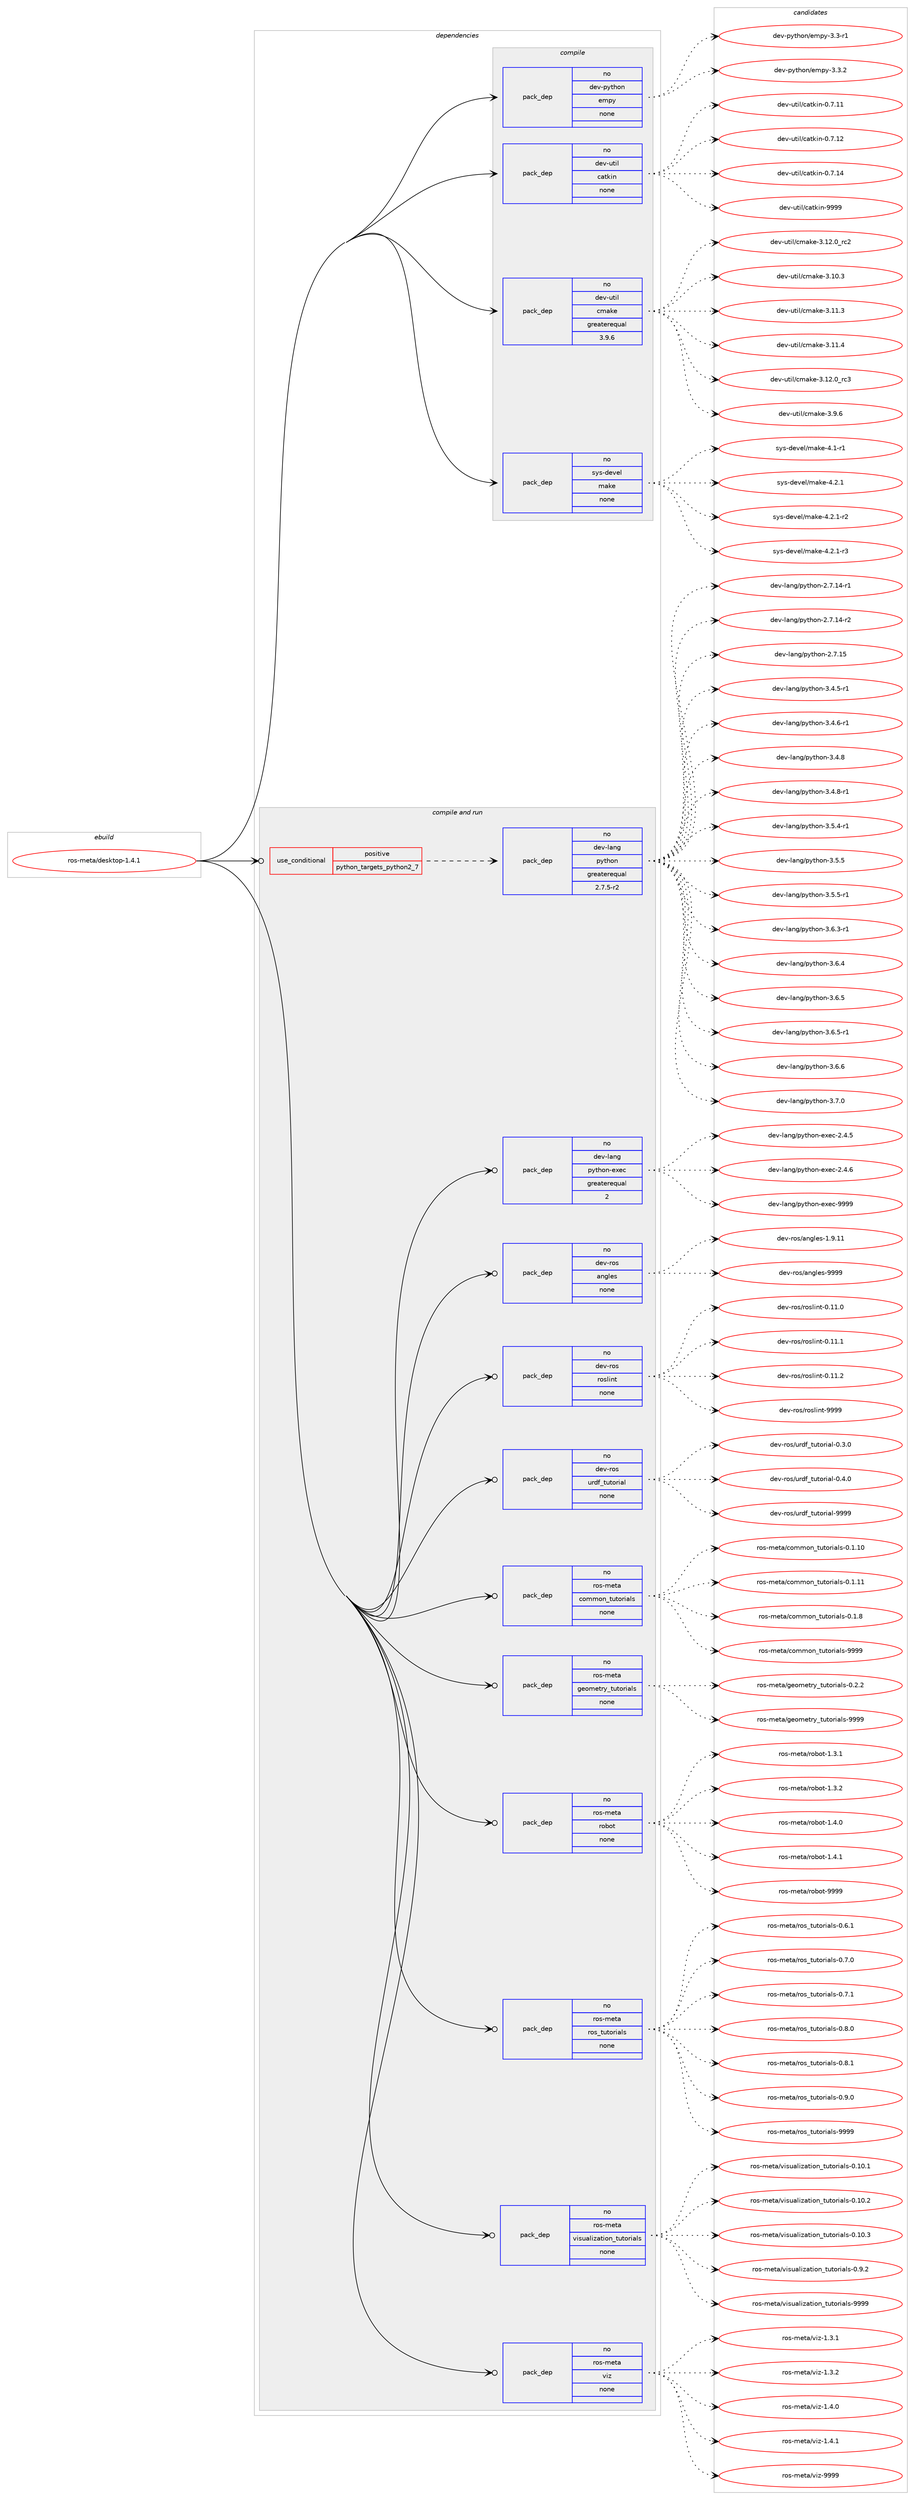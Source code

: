 digraph prolog {

# *************
# Graph options
# *************

newrank=true;
concentrate=true;
compound=true;
graph [rankdir=LR,fontname=Helvetica,fontsize=10,ranksep=1.5];#, ranksep=2.5, nodesep=0.2];
edge  [arrowhead=vee];
node  [fontname=Helvetica,fontsize=10];

# **********
# The ebuild
# **********

subgraph cluster_leftcol {
color=gray;
rank=same;
label=<<i>ebuild</i>>;
id [label="ros-meta/desktop-1.4.1", color=red, width=4, href="../ros-meta/desktop-1.4.1.svg"];
}

# ****************
# The dependencies
# ****************

subgraph cluster_midcol {
color=gray;
label=<<i>dependencies</i>>;
subgraph cluster_compile {
fillcolor="#eeeeee";
style=filled;
label=<<i>compile</i>>;
subgraph pack740 {
dependency1102 [label=<<TABLE BORDER="0" CELLBORDER="1" CELLSPACING="0" CELLPADDING="4" WIDTH="220"><TR><TD ROWSPAN="6" CELLPADDING="30">pack_dep</TD></TR><TR><TD WIDTH="110">no</TD></TR><TR><TD>dev-python</TD></TR><TR><TD>empy</TD></TR><TR><TD>none</TD></TR><TR><TD></TD></TR></TABLE>>, shape=none, color=blue];
}
id:e -> dependency1102:w [weight=20,style="solid",arrowhead="vee"];
subgraph pack741 {
dependency1103 [label=<<TABLE BORDER="0" CELLBORDER="1" CELLSPACING="0" CELLPADDING="4" WIDTH="220"><TR><TD ROWSPAN="6" CELLPADDING="30">pack_dep</TD></TR><TR><TD WIDTH="110">no</TD></TR><TR><TD>dev-util</TD></TR><TR><TD>catkin</TD></TR><TR><TD>none</TD></TR><TR><TD></TD></TR></TABLE>>, shape=none, color=blue];
}
id:e -> dependency1103:w [weight=20,style="solid",arrowhead="vee"];
subgraph pack742 {
dependency1104 [label=<<TABLE BORDER="0" CELLBORDER="1" CELLSPACING="0" CELLPADDING="4" WIDTH="220"><TR><TD ROWSPAN="6" CELLPADDING="30">pack_dep</TD></TR><TR><TD WIDTH="110">no</TD></TR><TR><TD>dev-util</TD></TR><TR><TD>cmake</TD></TR><TR><TD>greaterequal</TD></TR><TR><TD>3.9.6</TD></TR></TABLE>>, shape=none, color=blue];
}
id:e -> dependency1104:w [weight=20,style="solid",arrowhead="vee"];
subgraph pack743 {
dependency1105 [label=<<TABLE BORDER="0" CELLBORDER="1" CELLSPACING="0" CELLPADDING="4" WIDTH="220"><TR><TD ROWSPAN="6" CELLPADDING="30">pack_dep</TD></TR><TR><TD WIDTH="110">no</TD></TR><TR><TD>sys-devel</TD></TR><TR><TD>make</TD></TR><TR><TD>none</TD></TR><TR><TD></TD></TR></TABLE>>, shape=none, color=blue];
}
id:e -> dependency1105:w [weight=20,style="solid",arrowhead="vee"];
}
subgraph cluster_compileandrun {
fillcolor="#eeeeee";
style=filled;
label=<<i>compile and run</i>>;
subgraph cond338 {
dependency1106 [label=<<TABLE BORDER="0" CELLBORDER="1" CELLSPACING="0" CELLPADDING="4"><TR><TD ROWSPAN="3" CELLPADDING="10">use_conditional</TD></TR><TR><TD>positive</TD></TR><TR><TD>python_targets_python2_7</TD></TR></TABLE>>, shape=none, color=red];
subgraph pack744 {
dependency1107 [label=<<TABLE BORDER="0" CELLBORDER="1" CELLSPACING="0" CELLPADDING="4" WIDTH="220"><TR><TD ROWSPAN="6" CELLPADDING="30">pack_dep</TD></TR><TR><TD WIDTH="110">no</TD></TR><TR><TD>dev-lang</TD></TR><TR><TD>python</TD></TR><TR><TD>greaterequal</TD></TR><TR><TD>2.7.5-r2</TD></TR></TABLE>>, shape=none, color=blue];
}
dependency1106:e -> dependency1107:w [weight=20,style="dashed",arrowhead="vee"];
}
id:e -> dependency1106:w [weight=20,style="solid",arrowhead="odotvee"];
subgraph pack745 {
dependency1108 [label=<<TABLE BORDER="0" CELLBORDER="1" CELLSPACING="0" CELLPADDING="4" WIDTH="220"><TR><TD ROWSPAN="6" CELLPADDING="30">pack_dep</TD></TR><TR><TD WIDTH="110">no</TD></TR><TR><TD>dev-lang</TD></TR><TR><TD>python-exec</TD></TR><TR><TD>greaterequal</TD></TR><TR><TD>2</TD></TR></TABLE>>, shape=none, color=blue];
}
id:e -> dependency1108:w [weight=20,style="solid",arrowhead="odotvee"];
subgraph pack746 {
dependency1109 [label=<<TABLE BORDER="0" CELLBORDER="1" CELLSPACING="0" CELLPADDING="4" WIDTH="220"><TR><TD ROWSPAN="6" CELLPADDING="30">pack_dep</TD></TR><TR><TD WIDTH="110">no</TD></TR><TR><TD>dev-ros</TD></TR><TR><TD>angles</TD></TR><TR><TD>none</TD></TR><TR><TD></TD></TR></TABLE>>, shape=none, color=blue];
}
id:e -> dependency1109:w [weight=20,style="solid",arrowhead="odotvee"];
subgraph pack747 {
dependency1110 [label=<<TABLE BORDER="0" CELLBORDER="1" CELLSPACING="0" CELLPADDING="4" WIDTH="220"><TR><TD ROWSPAN="6" CELLPADDING="30">pack_dep</TD></TR><TR><TD WIDTH="110">no</TD></TR><TR><TD>dev-ros</TD></TR><TR><TD>roslint</TD></TR><TR><TD>none</TD></TR><TR><TD></TD></TR></TABLE>>, shape=none, color=blue];
}
id:e -> dependency1110:w [weight=20,style="solid",arrowhead="odotvee"];
subgraph pack748 {
dependency1111 [label=<<TABLE BORDER="0" CELLBORDER="1" CELLSPACING="0" CELLPADDING="4" WIDTH="220"><TR><TD ROWSPAN="6" CELLPADDING="30">pack_dep</TD></TR><TR><TD WIDTH="110">no</TD></TR><TR><TD>dev-ros</TD></TR><TR><TD>urdf_tutorial</TD></TR><TR><TD>none</TD></TR><TR><TD></TD></TR></TABLE>>, shape=none, color=blue];
}
id:e -> dependency1111:w [weight=20,style="solid",arrowhead="odotvee"];
subgraph pack749 {
dependency1112 [label=<<TABLE BORDER="0" CELLBORDER="1" CELLSPACING="0" CELLPADDING="4" WIDTH="220"><TR><TD ROWSPAN="6" CELLPADDING="30">pack_dep</TD></TR><TR><TD WIDTH="110">no</TD></TR><TR><TD>ros-meta</TD></TR><TR><TD>common_tutorials</TD></TR><TR><TD>none</TD></TR><TR><TD></TD></TR></TABLE>>, shape=none, color=blue];
}
id:e -> dependency1112:w [weight=20,style="solid",arrowhead="odotvee"];
subgraph pack750 {
dependency1113 [label=<<TABLE BORDER="0" CELLBORDER="1" CELLSPACING="0" CELLPADDING="4" WIDTH="220"><TR><TD ROWSPAN="6" CELLPADDING="30">pack_dep</TD></TR><TR><TD WIDTH="110">no</TD></TR><TR><TD>ros-meta</TD></TR><TR><TD>geometry_tutorials</TD></TR><TR><TD>none</TD></TR><TR><TD></TD></TR></TABLE>>, shape=none, color=blue];
}
id:e -> dependency1113:w [weight=20,style="solid",arrowhead="odotvee"];
subgraph pack751 {
dependency1114 [label=<<TABLE BORDER="0" CELLBORDER="1" CELLSPACING="0" CELLPADDING="4" WIDTH="220"><TR><TD ROWSPAN="6" CELLPADDING="30">pack_dep</TD></TR><TR><TD WIDTH="110">no</TD></TR><TR><TD>ros-meta</TD></TR><TR><TD>robot</TD></TR><TR><TD>none</TD></TR><TR><TD></TD></TR></TABLE>>, shape=none, color=blue];
}
id:e -> dependency1114:w [weight=20,style="solid",arrowhead="odotvee"];
subgraph pack752 {
dependency1115 [label=<<TABLE BORDER="0" CELLBORDER="1" CELLSPACING="0" CELLPADDING="4" WIDTH="220"><TR><TD ROWSPAN="6" CELLPADDING="30">pack_dep</TD></TR><TR><TD WIDTH="110">no</TD></TR><TR><TD>ros-meta</TD></TR><TR><TD>ros_tutorials</TD></TR><TR><TD>none</TD></TR><TR><TD></TD></TR></TABLE>>, shape=none, color=blue];
}
id:e -> dependency1115:w [weight=20,style="solid",arrowhead="odotvee"];
subgraph pack753 {
dependency1116 [label=<<TABLE BORDER="0" CELLBORDER="1" CELLSPACING="0" CELLPADDING="4" WIDTH="220"><TR><TD ROWSPAN="6" CELLPADDING="30">pack_dep</TD></TR><TR><TD WIDTH="110">no</TD></TR><TR><TD>ros-meta</TD></TR><TR><TD>visualization_tutorials</TD></TR><TR><TD>none</TD></TR><TR><TD></TD></TR></TABLE>>, shape=none, color=blue];
}
id:e -> dependency1116:w [weight=20,style="solid",arrowhead="odotvee"];
subgraph pack754 {
dependency1117 [label=<<TABLE BORDER="0" CELLBORDER="1" CELLSPACING="0" CELLPADDING="4" WIDTH="220"><TR><TD ROWSPAN="6" CELLPADDING="30">pack_dep</TD></TR><TR><TD WIDTH="110">no</TD></TR><TR><TD>ros-meta</TD></TR><TR><TD>viz</TD></TR><TR><TD>none</TD></TR><TR><TD></TD></TR></TABLE>>, shape=none, color=blue];
}
id:e -> dependency1117:w [weight=20,style="solid",arrowhead="odotvee"];
}
subgraph cluster_run {
fillcolor="#eeeeee";
style=filled;
label=<<i>run</i>>;
}
}

# **************
# The candidates
# **************

subgraph cluster_choices {
rank=same;
color=gray;
label=<<i>candidates</i>>;

subgraph choice740 {
color=black;
nodesep=1;
choice1001011184511212111610411111047101109112121455146514511449 [label="dev-python/empy-3.3-r1", color=red, width=4,href="../dev-python/empy-3.3-r1.svg"];
choice1001011184511212111610411111047101109112121455146514650 [label="dev-python/empy-3.3.2", color=red, width=4,href="../dev-python/empy-3.3.2.svg"];
dependency1102:e -> choice1001011184511212111610411111047101109112121455146514511449:w [style=dotted,weight="100"];
dependency1102:e -> choice1001011184511212111610411111047101109112121455146514650:w [style=dotted,weight="100"];
}
subgraph choice741 {
color=black;
nodesep=1;
choice1001011184511711610510847999711610710511045484655464949 [label="dev-util/catkin-0.7.11", color=red, width=4,href="../dev-util/catkin-0.7.11.svg"];
choice1001011184511711610510847999711610710511045484655464950 [label="dev-util/catkin-0.7.12", color=red, width=4,href="../dev-util/catkin-0.7.12.svg"];
choice1001011184511711610510847999711610710511045484655464952 [label="dev-util/catkin-0.7.14", color=red, width=4,href="../dev-util/catkin-0.7.14.svg"];
choice100101118451171161051084799971161071051104557575757 [label="dev-util/catkin-9999", color=red, width=4,href="../dev-util/catkin-9999.svg"];
dependency1103:e -> choice1001011184511711610510847999711610710511045484655464949:w [style=dotted,weight="100"];
dependency1103:e -> choice1001011184511711610510847999711610710511045484655464950:w [style=dotted,weight="100"];
dependency1103:e -> choice1001011184511711610510847999711610710511045484655464952:w [style=dotted,weight="100"];
dependency1103:e -> choice100101118451171161051084799971161071051104557575757:w [style=dotted,weight="100"];
}
subgraph choice742 {
color=black;
nodesep=1;
choice1001011184511711610510847991099710710145514649504648951149950 [label="dev-util/cmake-3.12.0_rc2", color=red, width=4,href="../dev-util/cmake-3.12.0_rc2.svg"];
choice1001011184511711610510847991099710710145514649484651 [label="dev-util/cmake-3.10.3", color=red, width=4,href="../dev-util/cmake-3.10.3.svg"];
choice1001011184511711610510847991099710710145514649494651 [label="dev-util/cmake-3.11.3", color=red, width=4,href="../dev-util/cmake-3.11.3.svg"];
choice1001011184511711610510847991099710710145514649494652 [label="dev-util/cmake-3.11.4", color=red, width=4,href="../dev-util/cmake-3.11.4.svg"];
choice1001011184511711610510847991099710710145514649504648951149951 [label="dev-util/cmake-3.12.0_rc3", color=red, width=4,href="../dev-util/cmake-3.12.0_rc3.svg"];
choice10010111845117116105108479910997107101455146574654 [label="dev-util/cmake-3.9.6", color=red, width=4,href="../dev-util/cmake-3.9.6.svg"];
dependency1104:e -> choice1001011184511711610510847991099710710145514649504648951149950:w [style=dotted,weight="100"];
dependency1104:e -> choice1001011184511711610510847991099710710145514649484651:w [style=dotted,weight="100"];
dependency1104:e -> choice1001011184511711610510847991099710710145514649494651:w [style=dotted,weight="100"];
dependency1104:e -> choice1001011184511711610510847991099710710145514649494652:w [style=dotted,weight="100"];
dependency1104:e -> choice1001011184511711610510847991099710710145514649504648951149951:w [style=dotted,weight="100"];
dependency1104:e -> choice10010111845117116105108479910997107101455146574654:w [style=dotted,weight="100"];
}
subgraph choice743 {
color=black;
nodesep=1;
choice115121115451001011181011084710997107101455246494511449 [label="sys-devel/make-4.1-r1", color=red, width=4,href="../sys-devel/make-4.1-r1.svg"];
choice115121115451001011181011084710997107101455246504649 [label="sys-devel/make-4.2.1", color=red, width=4,href="../sys-devel/make-4.2.1.svg"];
choice1151211154510010111810110847109971071014552465046494511450 [label="sys-devel/make-4.2.1-r2", color=red, width=4,href="../sys-devel/make-4.2.1-r2.svg"];
choice1151211154510010111810110847109971071014552465046494511451 [label="sys-devel/make-4.2.1-r3", color=red, width=4,href="../sys-devel/make-4.2.1-r3.svg"];
dependency1105:e -> choice115121115451001011181011084710997107101455246494511449:w [style=dotted,weight="100"];
dependency1105:e -> choice115121115451001011181011084710997107101455246504649:w [style=dotted,weight="100"];
dependency1105:e -> choice1151211154510010111810110847109971071014552465046494511450:w [style=dotted,weight="100"];
dependency1105:e -> choice1151211154510010111810110847109971071014552465046494511451:w [style=dotted,weight="100"];
}
subgraph choice744 {
color=black;
nodesep=1;
choice100101118451089711010347112121116104111110455046554649524511449 [label="dev-lang/python-2.7.14-r1", color=red, width=4,href="../dev-lang/python-2.7.14-r1.svg"];
choice100101118451089711010347112121116104111110455046554649524511450 [label="dev-lang/python-2.7.14-r2", color=red, width=4,href="../dev-lang/python-2.7.14-r2.svg"];
choice10010111845108971101034711212111610411111045504655464953 [label="dev-lang/python-2.7.15", color=red, width=4,href="../dev-lang/python-2.7.15.svg"];
choice1001011184510897110103471121211161041111104551465246534511449 [label="dev-lang/python-3.4.5-r1", color=red, width=4,href="../dev-lang/python-3.4.5-r1.svg"];
choice1001011184510897110103471121211161041111104551465246544511449 [label="dev-lang/python-3.4.6-r1", color=red, width=4,href="../dev-lang/python-3.4.6-r1.svg"];
choice100101118451089711010347112121116104111110455146524656 [label="dev-lang/python-3.4.8", color=red, width=4,href="../dev-lang/python-3.4.8.svg"];
choice1001011184510897110103471121211161041111104551465246564511449 [label="dev-lang/python-3.4.8-r1", color=red, width=4,href="../dev-lang/python-3.4.8-r1.svg"];
choice1001011184510897110103471121211161041111104551465346524511449 [label="dev-lang/python-3.5.4-r1", color=red, width=4,href="../dev-lang/python-3.5.4-r1.svg"];
choice100101118451089711010347112121116104111110455146534653 [label="dev-lang/python-3.5.5", color=red, width=4,href="../dev-lang/python-3.5.5.svg"];
choice1001011184510897110103471121211161041111104551465346534511449 [label="dev-lang/python-3.5.5-r1", color=red, width=4,href="../dev-lang/python-3.5.5-r1.svg"];
choice1001011184510897110103471121211161041111104551465446514511449 [label="dev-lang/python-3.6.3-r1", color=red, width=4,href="../dev-lang/python-3.6.3-r1.svg"];
choice100101118451089711010347112121116104111110455146544652 [label="dev-lang/python-3.6.4", color=red, width=4,href="../dev-lang/python-3.6.4.svg"];
choice100101118451089711010347112121116104111110455146544653 [label="dev-lang/python-3.6.5", color=red, width=4,href="../dev-lang/python-3.6.5.svg"];
choice1001011184510897110103471121211161041111104551465446534511449 [label="dev-lang/python-3.6.5-r1", color=red, width=4,href="../dev-lang/python-3.6.5-r1.svg"];
choice100101118451089711010347112121116104111110455146544654 [label="dev-lang/python-3.6.6", color=red, width=4,href="../dev-lang/python-3.6.6.svg"];
choice100101118451089711010347112121116104111110455146554648 [label="dev-lang/python-3.7.0", color=red, width=4,href="../dev-lang/python-3.7.0.svg"];
dependency1107:e -> choice100101118451089711010347112121116104111110455046554649524511449:w [style=dotted,weight="100"];
dependency1107:e -> choice100101118451089711010347112121116104111110455046554649524511450:w [style=dotted,weight="100"];
dependency1107:e -> choice10010111845108971101034711212111610411111045504655464953:w [style=dotted,weight="100"];
dependency1107:e -> choice1001011184510897110103471121211161041111104551465246534511449:w [style=dotted,weight="100"];
dependency1107:e -> choice1001011184510897110103471121211161041111104551465246544511449:w [style=dotted,weight="100"];
dependency1107:e -> choice100101118451089711010347112121116104111110455146524656:w [style=dotted,weight="100"];
dependency1107:e -> choice1001011184510897110103471121211161041111104551465246564511449:w [style=dotted,weight="100"];
dependency1107:e -> choice1001011184510897110103471121211161041111104551465346524511449:w [style=dotted,weight="100"];
dependency1107:e -> choice100101118451089711010347112121116104111110455146534653:w [style=dotted,weight="100"];
dependency1107:e -> choice1001011184510897110103471121211161041111104551465346534511449:w [style=dotted,weight="100"];
dependency1107:e -> choice1001011184510897110103471121211161041111104551465446514511449:w [style=dotted,weight="100"];
dependency1107:e -> choice100101118451089711010347112121116104111110455146544652:w [style=dotted,weight="100"];
dependency1107:e -> choice100101118451089711010347112121116104111110455146544653:w [style=dotted,weight="100"];
dependency1107:e -> choice1001011184510897110103471121211161041111104551465446534511449:w [style=dotted,weight="100"];
dependency1107:e -> choice100101118451089711010347112121116104111110455146544654:w [style=dotted,weight="100"];
dependency1107:e -> choice100101118451089711010347112121116104111110455146554648:w [style=dotted,weight="100"];
}
subgraph choice745 {
color=black;
nodesep=1;
choice1001011184510897110103471121211161041111104510112010199455046524653 [label="dev-lang/python-exec-2.4.5", color=red, width=4,href="../dev-lang/python-exec-2.4.5.svg"];
choice1001011184510897110103471121211161041111104510112010199455046524654 [label="dev-lang/python-exec-2.4.6", color=red, width=4,href="../dev-lang/python-exec-2.4.6.svg"];
choice10010111845108971101034711212111610411111045101120101994557575757 [label="dev-lang/python-exec-9999", color=red, width=4,href="../dev-lang/python-exec-9999.svg"];
dependency1108:e -> choice1001011184510897110103471121211161041111104510112010199455046524653:w [style=dotted,weight="100"];
dependency1108:e -> choice1001011184510897110103471121211161041111104510112010199455046524654:w [style=dotted,weight="100"];
dependency1108:e -> choice10010111845108971101034711212111610411111045101120101994557575757:w [style=dotted,weight="100"];
}
subgraph choice746 {
color=black;
nodesep=1;
choice10010111845114111115479711010310810111545494657464949 [label="dev-ros/angles-1.9.11", color=red, width=4,href="../dev-ros/angles-1.9.11.svg"];
choice1001011184511411111547971101031081011154557575757 [label="dev-ros/angles-9999", color=red, width=4,href="../dev-ros/angles-9999.svg"];
dependency1109:e -> choice10010111845114111115479711010310810111545494657464949:w [style=dotted,weight="100"];
dependency1109:e -> choice1001011184511411111547971101031081011154557575757:w [style=dotted,weight="100"];
}
subgraph choice747 {
color=black;
nodesep=1;
choice100101118451141111154711411111510810511011645484649494648 [label="dev-ros/roslint-0.11.0", color=red, width=4,href="../dev-ros/roslint-0.11.0.svg"];
choice100101118451141111154711411111510810511011645484649494649 [label="dev-ros/roslint-0.11.1", color=red, width=4,href="../dev-ros/roslint-0.11.1.svg"];
choice100101118451141111154711411111510810511011645484649494650 [label="dev-ros/roslint-0.11.2", color=red, width=4,href="../dev-ros/roslint-0.11.2.svg"];
choice10010111845114111115471141111151081051101164557575757 [label="dev-ros/roslint-9999", color=red, width=4,href="../dev-ros/roslint-9999.svg"];
dependency1110:e -> choice100101118451141111154711411111510810511011645484649494648:w [style=dotted,weight="100"];
dependency1110:e -> choice100101118451141111154711411111510810511011645484649494649:w [style=dotted,weight="100"];
dependency1110:e -> choice100101118451141111154711411111510810511011645484649494650:w [style=dotted,weight="100"];
dependency1110:e -> choice10010111845114111115471141111151081051101164557575757:w [style=dotted,weight="100"];
}
subgraph choice748 {
color=black;
nodesep=1;
choice10010111845114111115471171141001029511611711611111410597108454846514648 [label="dev-ros/urdf_tutorial-0.3.0", color=red, width=4,href="../dev-ros/urdf_tutorial-0.3.0.svg"];
choice10010111845114111115471171141001029511611711611111410597108454846524648 [label="dev-ros/urdf_tutorial-0.4.0", color=red, width=4,href="../dev-ros/urdf_tutorial-0.4.0.svg"];
choice100101118451141111154711711410010295116117116111114105971084557575757 [label="dev-ros/urdf_tutorial-9999", color=red, width=4,href="../dev-ros/urdf_tutorial-9999.svg"];
dependency1111:e -> choice10010111845114111115471171141001029511611711611111410597108454846514648:w [style=dotted,weight="100"];
dependency1111:e -> choice10010111845114111115471171141001029511611711611111410597108454846524648:w [style=dotted,weight="100"];
dependency1111:e -> choice100101118451141111154711711410010295116117116111114105971084557575757:w [style=dotted,weight="100"];
}
subgraph choice749 {
color=black;
nodesep=1;
choice11411111545109101116974799111109109111110951161171161111141059710811545484649464948 [label="ros-meta/common_tutorials-0.1.10", color=red, width=4,href="../ros-meta/common_tutorials-0.1.10.svg"];
choice11411111545109101116974799111109109111110951161171161111141059710811545484649464949 [label="ros-meta/common_tutorials-0.1.11", color=red, width=4,href="../ros-meta/common_tutorials-0.1.11.svg"];
choice114111115451091011169747991111091091111109511611711611111410597108115454846494656 [label="ros-meta/common_tutorials-0.1.8", color=red, width=4,href="../ros-meta/common_tutorials-0.1.8.svg"];
choice1141111154510910111697479911110910911111095116117116111114105971081154557575757 [label="ros-meta/common_tutorials-9999", color=red, width=4,href="../ros-meta/common_tutorials-9999.svg"];
dependency1112:e -> choice11411111545109101116974799111109109111110951161171161111141059710811545484649464948:w [style=dotted,weight="100"];
dependency1112:e -> choice11411111545109101116974799111109109111110951161171161111141059710811545484649464949:w [style=dotted,weight="100"];
dependency1112:e -> choice114111115451091011169747991111091091111109511611711611111410597108115454846494656:w [style=dotted,weight="100"];
dependency1112:e -> choice1141111154510910111697479911110910911111095116117116111114105971081154557575757:w [style=dotted,weight="100"];
}
subgraph choice750 {
color=black;
nodesep=1;
choice1141111154510910111697471031011111091011161141219511611711611111410597108115454846504650 [label="ros-meta/geometry_tutorials-0.2.2", color=red, width=4,href="../ros-meta/geometry_tutorials-0.2.2.svg"];
choice11411111545109101116974710310111110910111611412195116117116111114105971081154557575757 [label="ros-meta/geometry_tutorials-9999", color=red, width=4,href="../ros-meta/geometry_tutorials-9999.svg"];
dependency1113:e -> choice1141111154510910111697471031011111091011161141219511611711611111410597108115454846504650:w [style=dotted,weight="100"];
dependency1113:e -> choice11411111545109101116974710310111110910111611412195116117116111114105971081154557575757:w [style=dotted,weight="100"];
}
subgraph choice751 {
color=black;
nodesep=1;
choice11411111545109101116974711411198111116454946514649 [label="ros-meta/robot-1.3.1", color=red, width=4,href="../ros-meta/robot-1.3.1.svg"];
choice11411111545109101116974711411198111116454946514650 [label="ros-meta/robot-1.3.2", color=red, width=4,href="../ros-meta/robot-1.3.2.svg"];
choice11411111545109101116974711411198111116454946524648 [label="ros-meta/robot-1.4.0", color=red, width=4,href="../ros-meta/robot-1.4.0.svg"];
choice11411111545109101116974711411198111116454946524649 [label="ros-meta/robot-1.4.1", color=red, width=4,href="../ros-meta/robot-1.4.1.svg"];
choice114111115451091011169747114111981111164557575757 [label="ros-meta/robot-9999", color=red, width=4,href="../ros-meta/robot-9999.svg"];
dependency1114:e -> choice11411111545109101116974711411198111116454946514649:w [style=dotted,weight="100"];
dependency1114:e -> choice11411111545109101116974711411198111116454946514650:w [style=dotted,weight="100"];
dependency1114:e -> choice11411111545109101116974711411198111116454946524648:w [style=dotted,weight="100"];
dependency1114:e -> choice11411111545109101116974711411198111116454946524649:w [style=dotted,weight="100"];
dependency1114:e -> choice114111115451091011169747114111981111164557575757:w [style=dotted,weight="100"];
}
subgraph choice752 {
color=black;
nodesep=1;
choice1141111154510910111697471141111159511611711611111410597108115454846544649 [label="ros-meta/ros_tutorials-0.6.1", color=red, width=4,href="../ros-meta/ros_tutorials-0.6.1.svg"];
choice1141111154510910111697471141111159511611711611111410597108115454846554648 [label="ros-meta/ros_tutorials-0.7.0", color=red, width=4,href="../ros-meta/ros_tutorials-0.7.0.svg"];
choice1141111154510910111697471141111159511611711611111410597108115454846554649 [label="ros-meta/ros_tutorials-0.7.1", color=red, width=4,href="../ros-meta/ros_tutorials-0.7.1.svg"];
choice1141111154510910111697471141111159511611711611111410597108115454846564648 [label="ros-meta/ros_tutorials-0.8.0", color=red, width=4,href="../ros-meta/ros_tutorials-0.8.0.svg"];
choice1141111154510910111697471141111159511611711611111410597108115454846564649 [label="ros-meta/ros_tutorials-0.8.1", color=red, width=4,href="../ros-meta/ros_tutorials-0.8.1.svg"];
choice1141111154510910111697471141111159511611711611111410597108115454846574648 [label="ros-meta/ros_tutorials-0.9.0", color=red, width=4,href="../ros-meta/ros_tutorials-0.9.0.svg"];
choice11411111545109101116974711411111595116117116111114105971081154557575757 [label="ros-meta/ros_tutorials-9999", color=red, width=4,href="../ros-meta/ros_tutorials-9999.svg"];
dependency1115:e -> choice1141111154510910111697471141111159511611711611111410597108115454846544649:w [style=dotted,weight="100"];
dependency1115:e -> choice1141111154510910111697471141111159511611711611111410597108115454846554648:w [style=dotted,weight="100"];
dependency1115:e -> choice1141111154510910111697471141111159511611711611111410597108115454846554649:w [style=dotted,weight="100"];
dependency1115:e -> choice1141111154510910111697471141111159511611711611111410597108115454846564648:w [style=dotted,weight="100"];
dependency1115:e -> choice1141111154510910111697471141111159511611711611111410597108115454846564649:w [style=dotted,weight="100"];
dependency1115:e -> choice1141111154510910111697471141111159511611711611111410597108115454846574648:w [style=dotted,weight="100"];
dependency1115:e -> choice11411111545109101116974711411111595116117116111114105971081154557575757:w [style=dotted,weight="100"];
}
subgraph choice753 {
color=black;
nodesep=1;
choice1141111154510910111697471181051151179710810512297116105111110951161171161111141059710811545484649484649 [label="ros-meta/visualization_tutorials-0.10.1", color=red, width=4,href="../ros-meta/visualization_tutorials-0.10.1.svg"];
choice1141111154510910111697471181051151179710810512297116105111110951161171161111141059710811545484649484650 [label="ros-meta/visualization_tutorials-0.10.2", color=red, width=4,href="../ros-meta/visualization_tutorials-0.10.2.svg"];
choice1141111154510910111697471181051151179710810512297116105111110951161171161111141059710811545484649484651 [label="ros-meta/visualization_tutorials-0.10.3", color=red, width=4,href="../ros-meta/visualization_tutorials-0.10.3.svg"];
choice11411111545109101116974711810511511797108105122971161051111109511611711611111410597108115454846574650 [label="ros-meta/visualization_tutorials-0.9.2", color=red, width=4,href="../ros-meta/visualization_tutorials-0.9.2.svg"];
choice114111115451091011169747118105115117971081051229711610511111095116117116111114105971081154557575757 [label="ros-meta/visualization_tutorials-9999", color=red, width=4,href="../ros-meta/visualization_tutorials-9999.svg"];
dependency1116:e -> choice1141111154510910111697471181051151179710810512297116105111110951161171161111141059710811545484649484649:w [style=dotted,weight="100"];
dependency1116:e -> choice1141111154510910111697471181051151179710810512297116105111110951161171161111141059710811545484649484650:w [style=dotted,weight="100"];
dependency1116:e -> choice1141111154510910111697471181051151179710810512297116105111110951161171161111141059710811545484649484651:w [style=dotted,weight="100"];
dependency1116:e -> choice11411111545109101116974711810511511797108105122971161051111109511611711611111410597108115454846574650:w [style=dotted,weight="100"];
dependency1116:e -> choice114111115451091011169747118105115117971081051229711610511111095116117116111114105971081154557575757:w [style=dotted,weight="100"];
}
subgraph choice754 {
color=black;
nodesep=1;
choice114111115451091011169747118105122454946514649 [label="ros-meta/viz-1.3.1", color=red, width=4,href="../ros-meta/viz-1.3.1.svg"];
choice114111115451091011169747118105122454946514650 [label="ros-meta/viz-1.3.2", color=red, width=4,href="../ros-meta/viz-1.3.2.svg"];
choice114111115451091011169747118105122454946524648 [label="ros-meta/viz-1.4.0", color=red, width=4,href="../ros-meta/viz-1.4.0.svg"];
choice114111115451091011169747118105122454946524649 [label="ros-meta/viz-1.4.1", color=red, width=4,href="../ros-meta/viz-1.4.1.svg"];
choice1141111154510910111697471181051224557575757 [label="ros-meta/viz-9999", color=red, width=4,href="../ros-meta/viz-9999.svg"];
dependency1117:e -> choice114111115451091011169747118105122454946514649:w [style=dotted,weight="100"];
dependency1117:e -> choice114111115451091011169747118105122454946514650:w [style=dotted,weight="100"];
dependency1117:e -> choice114111115451091011169747118105122454946524648:w [style=dotted,weight="100"];
dependency1117:e -> choice114111115451091011169747118105122454946524649:w [style=dotted,weight="100"];
dependency1117:e -> choice1141111154510910111697471181051224557575757:w [style=dotted,weight="100"];
}
}

}
